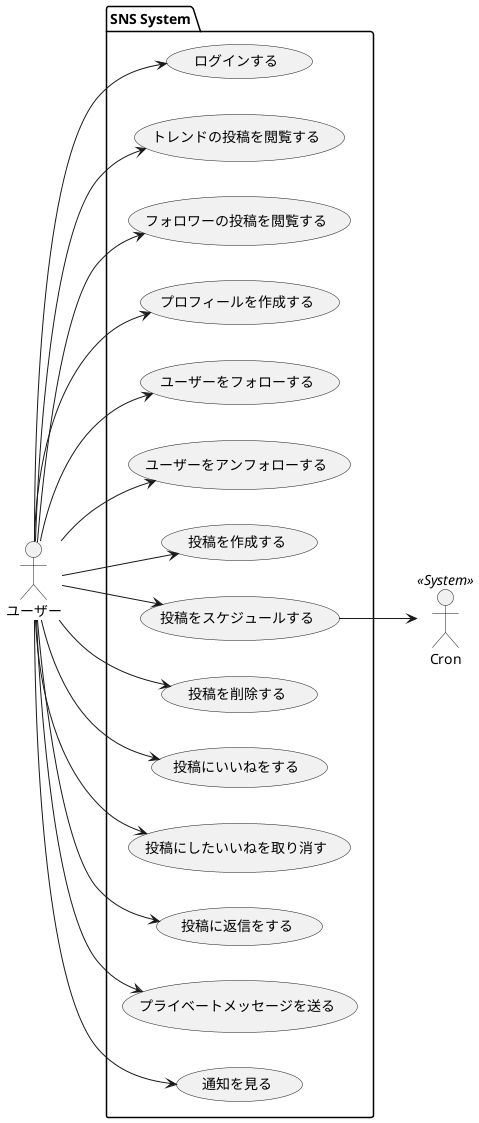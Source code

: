 @startuml usecase
left to right direction

actor ユーザー as u 
actor Cron as c << System >>

package "SNS System"{
    (ログインする) as login
    (トレンドの投稿を閲覧する) as lookTrend
    (フォロワーの投稿を閲覧する) as lookFollower
    (プロフィールを作成する) as profile
    (ユーザーをフォローする) as follow
    (ユーザーをアンフォローする) as unfollow
    (投稿を作成する) as post
    (投稿をスケジュールする) as schedule
    (投稿を削除する) as delete
    (投稿にいいねをする) as good
    (投稿にしたいいねを取り消す) as ungood
    (投稿に返信をする) as reply
    (プライベートメッセージを送る) as private
    (通知を見る) as notification
}

u --> login
u --> lookTrend
u --> lookFollower
u --> profile
u --> follow
u --> unfollow
u --> post
u --> schedule
u --> delete
u --> good
u --> ungood
u --> reply
u --> private
u --> notification

schedule --> c

@enduml